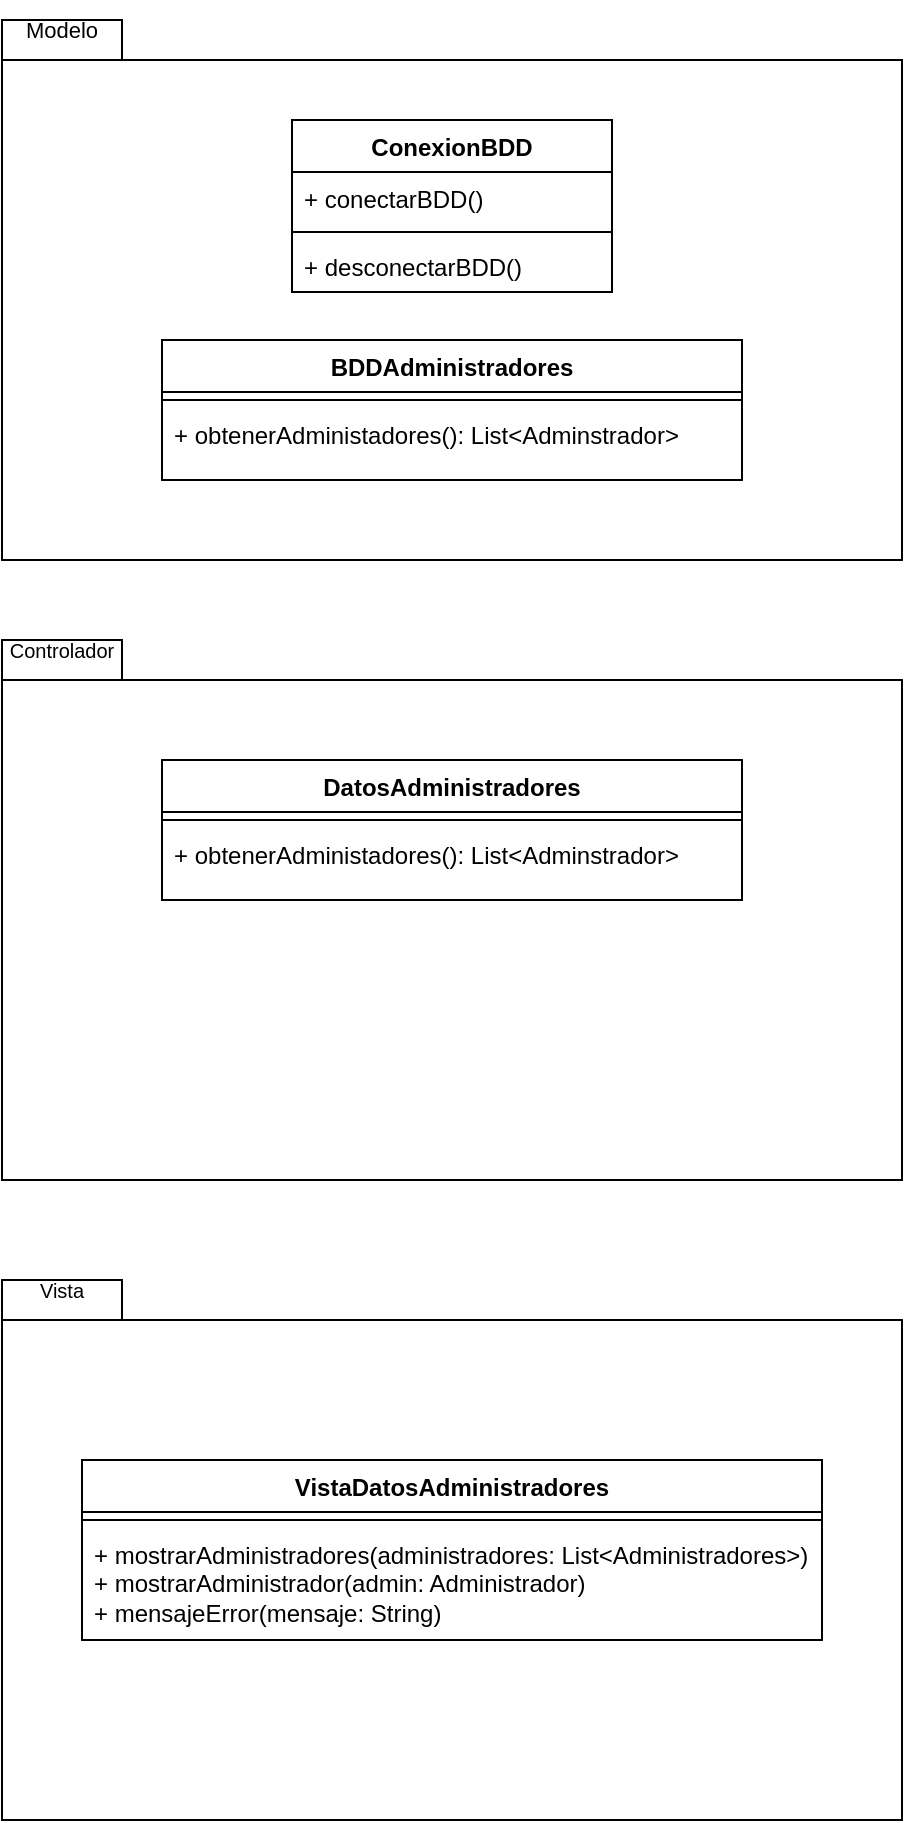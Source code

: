 <mxfile version="22.0.6" type="google">
  <diagram id="C5RBs43oDa-KdzZeNtuy" name="Page-1">
    <mxGraphModel grid="1" page="1" gridSize="10" guides="1" tooltips="1" connect="1" arrows="1" fold="1" pageScale="1" pageWidth="827" pageHeight="1169" math="0" shadow="0">
      <root>
        <mxCell id="WIyWlLk6GJQsqaUBKTNV-0" />
        <mxCell id="WIyWlLk6GJQsqaUBKTNV-1" parent="WIyWlLk6GJQsqaUBKTNV-0" />
        <mxCell id="3IUCejMeDxx4O0JuGZiX-0" value="" style="shape=folder;fontStyle=1;spacingTop=10;tabWidth=60;tabHeight=20;tabPosition=left;html=1;whiteSpace=wrap;" vertex="1" parent="WIyWlLk6GJQsqaUBKTNV-1">
          <mxGeometry x="50" y="30" width="450" height="270" as="geometry" />
        </mxCell>
        <mxCell id="3IUCejMeDxx4O0JuGZiX-1" value="&lt;font style=&quot;font-size: 11px;&quot;&gt;Modelo&lt;/font&gt;" style="text;html=1;strokeColor=none;fillColor=none;align=center;verticalAlign=middle;whiteSpace=wrap;rounded=0;" vertex="1" parent="WIyWlLk6GJQsqaUBKTNV-1">
          <mxGeometry x="50" y="20" width="60" height="30" as="geometry" />
        </mxCell>
        <mxCell id="3IUCejMeDxx4O0JuGZiX-4" value="ConexionBDD" style="swimlane;fontStyle=1;align=center;verticalAlign=top;childLayout=stackLayout;horizontal=1;startSize=26;horizontalStack=0;resizeParent=1;resizeParentMax=0;resizeLast=0;collapsible=1;marginBottom=0;whiteSpace=wrap;html=1;" vertex="1" parent="WIyWlLk6GJQsqaUBKTNV-1">
          <mxGeometry x="195" y="80" width="160" height="86" as="geometry" />
        </mxCell>
        <mxCell id="3IUCejMeDxx4O0JuGZiX-5" value="+ conectarBDD()" style="text;strokeColor=none;fillColor=none;align=left;verticalAlign=top;spacingLeft=4;spacingRight=4;overflow=hidden;rotatable=0;points=[[0,0.5],[1,0.5]];portConstraint=eastwest;whiteSpace=wrap;html=1;" vertex="1" parent="3IUCejMeDxx4O0JuGZiX-4">
          <mxGeometry y="26" width="160" height="26" as="geometry" />
        </mxCell>
        <mxCell id="3IUCejMeDxx4O0JuGZiX-6" value="" style="line;strokeWidth=1;fillColor=none;align=left;verticalAlign=middle;spacingTop=-1;spacingLeft=3;spacingRight=3;rotatable=0;labelPosition=right;points=[];portConstraint=eastwest;strokeColor=inherit;" vertex="1" parent="3IUCejMeDxx4O0JuGZiX-4">
          <mxGeometry y="52" width="160" height="8" as="geometry" />
        </mxCell>
        <mxCell id="3IUCejMeDxx4O0JuGZiX-7" value="+ desconectarBDD()" style="text;strokeColor=none;fillColor=none;align=left;verticalAlign=top;spacingLeft=4;spacingRight=4;overflow=hidden;rotatable=0;points=[[0,0.5],[1,0.5]];portConstraint=eastwest;whiteSpace=wrap;html=1;" vertex="1" parent="3IUCejMeDxx4O0JuGZiX-4">
          <mxGeometry y="60" width="160" height="26" as="geometry" />
        </mxCell>
        <mxCell id="3IUCejMeDxx4O0JuGZiX-8" value="BDDAdministradores" style="swimlane;fontStyle=1;align=center;verticalAlign=top;childLayout=stackLayout;horizontal=1;startSize=26;horizontalStack=0;resizeParent=1;resizeParentMax=0;resizeLast=0;collapsible=1;marginBottom=0;whiteSpace=wrap;html=1;" vertex="1" parent="WIyWlLk6GJQsqaUBKTNV-1">
          <mxGeometry x="130" y="190" width="290" height="70" as="geometry" />
        </mxCell>
        <mxCell id="3IUCejMeDxx4O0JuGZiX-10" value="" style="line;strokeWidth=1;fillColor=none;align=left;verticalAlign=middle;spacingTop=-1;spacingLeft=3;spacingRight=3;rotatable=0;labelPosition=right;points=[];portConstraint=eastwest;strokeColor=inherit;" vertex="1" parent="3IUCejMeDxx4O0JuGZiX-8">
          <mxGeometry y="26" width="290" height="8" as="geometry" />
        </mxCell>
        <mxCell id="3IUCejMeDxx4O0JuGZiX-9" value="+ obtenerAdministadores(): List&amp;lt;Adminstrador&amp;gt;" style="text;strokeColor=none;fillColor=none;align=left;verticalAlign=top;spacingLeft=4;spacingRight=4;overflow=hidden;rotatable=0;points=[[0,0.5],[1,0.5]];portConstraint=eastwest;whiteSpace=wrap;html=1;" vertex="1" parent="3IUCejMeDxx4O0JuGZiX-8">
          <mxGeometry y="34" width="290" height="36" as="geometry" />
        </mxCell>
        <mxCell id="3IUCejMeDxx4O0JuGZiX-14" value="" style="shape=folder;fontStyle=1;spacingTop=10;tabWidth=60;tabHeight=20;tabPosition=left;html=1;whiteSpace=wrap;" vertex="1" parent="WIyWlLk6GJQsqaUBKTNV-1">
          <mxGeometry x="50" y="340" width="450" height="270" as="geometry" />
        </mxCell>
        <mxCell id="3IUCejMeDxx4O0JuGZiX-15" value="&lt;font style=&quot;font-size: 10px;&quot;&gt;Controlador&lt;/font&gt;" style="text;html=1;strokeColor=none;fillColor=none;align=center;verticalAlign=middle;whiteSpace=wrap;rounded=0;" vertex="1" parent="WIyWlLk6GJQsqaUBKTNV-1">
          <mxGeometry x="50" y="330" width="60" height="30" as="geometry" />
        </mxCell>
        <mxCell id="3IUCejMeDxx4O0JuGZiX-16" value="DatosAdministradores" style="swimlane;fontStyle=1;align=center;verticalAlign=top;childLayout=stackLayout;horizontal=1;startSize=26;horizontalStack=0;resizeParent=1;resizeParentMax=0;resizeLast=0;collapsible=1;marginBottom=0;whiteSpace=wrap;html=1;" vertex="1" parent="WIyWlLk6GJQsqaUBKTNV-1">
          <mxGeometry x="130" y="400" width="290" height="70" as="geometry" />
        </mxCell>
        <mxCell id="3IUCejMeDxx4O0JuGZiX-17" value="" style="line;strokeWidth=1;fillColor=none;align=left;verticalAlign=middle;spacingTop=-1;spacingLeft=3;spacingRight=3;rotatable=0;labelPosition=right;points=[];portConstraint=eastwest;strokeColor=inherit;" vertex="1" parent="3IUCejMeDxx4O0JuGZiX-16">
          <mxGeometry y="26" width="290" height="8" as="geometry" />
        </mxCell>
        <mxCell id="3IUCejMeDxx4O0JuGZiX-18" value="+ obtenerAdministadores(): List&amp;lt;Adminstrador&amp;gt;" style="text;strokeColor=none;fillColor=none;align=left;verticalAlign=top;spacingLeft=4;spacingRight=4;overflow=hidden;rotatable=0;points=[[0,0.5],[1,0.5]];portConstraint=eastwest;whiteSpace=wrap;html=1;" vertex="1" parent="3IUCejMeDxx4O0JuGZiX-16">
          <mxGeometry y="34" width="290" height="36" as="geometry" />
        </mxCell>
        <mxCell id="3IUCejMeDxx4O0JuGZiX-23" value="" style="shape=folder;fontStyle=1;spacingTop=10;tabWidth=60;tabHeight=20;tabPosition=left;html=1;whiteSpace=wrap;" vertex="1" parent="WIyWlLk6GJQsqaUBKTNV-1">
          <mxGeometry x="50" y="660" width="450" height="270" as="geometry" />
        </mxCell>
        <mxCell id="3IUCejMeDxx4O0JuGZiX-24" value="&lt;font style=&quot;font-size: 10px;&quot;&gt;Vista&lt;/font&gt;" style="text;html=1;strokeColor=none;fillColor=none;align=center;verticalAlign=middle;whiteSpace=wrap;rounded=0;" vertex="1" parent="WIyWlLk6GJQsqaUBKTNV-1">
          <mxGeometry x="50" y="650" width="60" height="30" as="geometry" />
        </mxCell>
        <mxCell id="3IUCejMeDxx4O0JuGZiX-25" value="VistaDatosAdministradores" style="swimlane;fontStyle=1;align=center;verticalAlign=top;childLayout=stackLayout;horizontal=1;startSize=26;horizontalStack=0;resizeParent=1;resizeParentMax=0;resizeLast=0;collapsible=1;marginBottom=0;whiteSpace=wrap;html=1;" vertex="1" parent="WIyWlLk6GJQsqaUBKTNV-1">
          <mxGeometry x="90" y="750" width="370" height="90" as="geometry" />
        </mxCell>
        <mxCell id="3IUCejMeDxx4O0JuGZiX-26" value="" style="line;strokeWidth=1;fillColor=none;align=left;verticalAlign=middle;spacingTop=-1;spacingLeft=3;spacingRight=3;rotatable=0;labelPosition=right;points=[];portConstraint=eastwest;strokeColor=inherit;" vertex="1" parent="3IUCejMeDxx4O0JuGZiX-25">
          <mxGeometry y="26" width="370" height="8" as="geometry" />
        </mxCell>
        <mxCell id="3IUCejMeDxx4O0JuGZiX-27" value="+ mostrarAdministradores(administradores: List&amp;lt;Administradores&amp;gt;)&lt;br&gt;+ mostrarAdministrador(admin: Administrador)&lt;br&gt;+ mensajeError(mensaje: String)" style="text;strokeColor=none;fillColor=none;align=left;verticalAlign=top;spacingLeft=4;spacingRight=4;overflow=hidden;rotatable=0;points=[[0,0.5],[1,0.5]];portConstraint=eastwest;whiteSpace=wrap;html=1;" vertex="1" parent="3IUCejMeDxx4O0JuGZiX-25">
          <mxGeometry y="34" width="370" height="56" as="geometry" />
        </mxCell>
      </root>
    </mxGraphModel>
  </diagram>
</mxfile>
